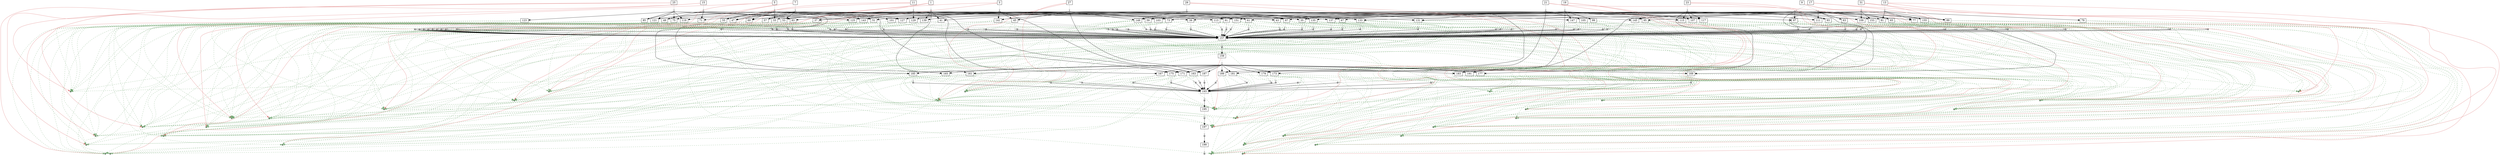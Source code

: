 strict digraph  {
	node [label="\N"];
	1	 [height=0,
		shape=rect,
		size=14.05,
		width=0];
	2	 [fillcolor=gray,
		height=0.1,
		label="",
		shape=rect,
		size=0,
		style=filled,
		width=0.1];
	1 -> 2	 [color=gray,
		size=12557892.0];
	201	 [fillcolor="#88bb88",
		height=0.1,
		label="",
		shape=rect,
		size=0,
		style=filled,
		width=0.1];
	1 -> 201	 [color="#dd7777",
		size=3250901.0,
		weight=0];
	202	 [fillcolor="#88bb88",
		height=0.1,
		label="",
		shape=rect,
		size=0,
		style=filled,
		width=0.1];
	1 -> 202	 [color="#dd7777",
		size=3250901.0,
		weight=0];
	33	 [height=0,
		shape=rect,
		size=10.66,
		width=0];
	2 -> 33	 [size=0];
	35	 [height=0,
		shape=rect,
		size=10.54,
		width=0];
	2 -> 35	 [size=0];
	37	 [height=0,
		shape=rect,
		size=10.62,
		width=0];
	2 -> 37	 [size=0];
	39	 [height=0,
		shape=rect,
		size=10.82,
		width=0];
	2 -> 39	 [size=0];
	41	 [height=0,
		shape=rect,
		size=10.55,
		width=0];
	2 -> 41	 [size=0];
	53	 [height=0,
		shape=rect,
		size=10.73,
		width=0];
	2 -> 53	 [size=0];
	139	 [height=0,
		shape=rect,
		size=10.7,
		width=0];
	2 -> 139	 [size=0];
	161	 [height=0,
		shape=rect,
		size=11.0,
		width=0];
	2 -> 161	 [size=0];
	3	 [height=0,
		shape=rect,
		size=13.33,
		width=0];
	4	 [fillcolor=gray,
		height=0.1,
		label="",
		shape=rect,
		size=0,
		style=filled,
		width=0.1];
	3 -> 4	 [color=gray,
		size=12542580.0];
	203	 [fillcolor="#88bb88",
		height=0.1,
		label="",
		shape=rect,
		size=0,
		style=filled,
		width=0.1];
	3 -> 203	 [color="#dd7777",
		size=3250901.0,
		weight=0];
	204	 [fillcolor="#88bb88",
		height=0.1,
		label="",
		shape=rect,
		size=0,
		style=filled,
		width=0.1];
	3 -> 204	 [color="#dd7777",
		size=3250901.0,
		weight=0];
	43	 [height=0,
		shape=rect,
		size=10.79,
		width=0];
	4 -> 43	 [size=0];
	45	 [height=0,
		shape=rect,
		size=10.55,
		width=0];
	4 -> 45	 [size=0];
	83	 [height=0,
		shape=rect,
		size=10.55,
		width=0];
	4 -> 83	 [size=0];
	119	 [height=0,
		shape=rect,
		size=10.52,
		width=0];
	4 -> 119	 [size=0];
	141	 [height=0,
		shape=rect,
		size=10.56,
		width=0];
	4 -> 141	 [size=0];
	163	 [height=0,
		shape=rect,
		size=10.51,
		width=0];
	4 -> 163	 [size=0];
	5	 [height=0,
		shape=rect,
		size=13.38,
		width=0];
	6	 [fillcolor=gray,
		height=0.1,
		label="",
		shape=rect,
		size=0,
		style=filled,
		width=0.1];
	5 -> 6	 [color=gray,
		size=12559582.0];
	205	 [fillcolor="#88bb88",
		height=0.1,
		label="",
		shape=rect,
		size=0,
		style=filled,
		width=0.1];
	5 -> 205	 [color="#dd7777",
		size=3250901.0,
		weight=0];
	206	 [fillcolor="#88bb88",
		height=0.1,
		label="",
		shape=rect,
		size=0,
		style=filled,
		width=0.1];
	5 -> 206	 [color="#dd7777",
		size=3250901.0,
		weight=0];
	6 -> 33	 [size=0];
	47	 [height=0,
		shape=rect,
		size=10.77,
		width=0];
	6 -> 47	 [size=0];
	49	 [height=0,
		shape=rect,
		size=10.35,
		width=0];
	6 -> 49	 [size=0];
	51	 [height=0,
		shape=rect,
		size=10.63,
		width=0];
	6 -> 51	 [size=0];
	55	 [height=0,
		shape=rect,
		size=10.8,
		width=0];
	6 -> 55	 [size=0];
	69	 [height=0,
		shape=rect,
		size=10.6,
		width=0];
	6 -> 69	 [size=0];
	101	 [height=0,
		shape=rect,
		size=10.47,
		width=0];
	6 -> 101	 [size=0];
	121	 [height=0,
		shape=rect,
		size=10.51,
		width=0];
	6 -> 121	 [size=0];
	143	 [height=0,
		shape=rect,
		size=10.46,
		width=0];
	6 -> 143	 [size=0];
	151	 [height=0,
		shape=rect,
		size=10.45,
		width=0];
	6 -> 151	 [size=0];
	165	 [height=0,
		shape=rect,
		size=10.55,
		width=0];
	6 -> 165	 [size=0];
	7	 [height=0,
		shape=rect,
		size=13.52,
		width=0];
	8	 [fillcolor=gray,
		height=0.1,
		label="",
		shape=rect,
		size=0,
		style=filled,
		width=0.1];
	7 -> 8	 [color=gray,
		size=12507910.0];
	207	 [fillcolor="#88bb88",
		height=0.1,
		label="",
		shape=rect,
		size=0,
		style=filled,
		width=0.1];
	7 -> 207	 [color="#dd7777",
		size=3250901.0,
		weight=0];
	208	 [fillcolor="#88bb88",
		height=0.1,
		label="",
		shape=rect,
		size=0,
		style=filled,
		width=0.1];
	7 -> 208	 [color="#dd7777",
		size=3250901.0,
		weight=0];
	8 -> 47	 [size=0];
	8 -> 53	 [size=0];
	8 -> 55	 [size=0];
	57	 [height=0,
		shape=rect,
		size=10.67,
		width=0];
	8 -> 57	 [size=0];
	59	 [height=0,
		shape=rect,
		size=10.71,
		width=0];
	8 -> 59	 [size=0];
	61	 [height=0,
		shape=rect,
		size=10.68,
		width=0];
	8 -> 61	 [size=0];
	127	 [height=0,
		shape=rect,
		size=10.63,
		width=0];
	8 -> 127	 [size=0];
	167	 [height=0,
		shape=rect,
		size=10.69,
		width=0];
	8 -> 167	 [size=0];
	9	 [height=0,
		shape=rect,
		size=13.0,
		width=0];
	10	 [fillcolor=gray,
		height=0.1,
		label="",
		shape=rect,
		size=0,
		style=filled,
		width=0.1];
	9 -> 10	 [color=gray,
		size=12544774.0];
	209	 [fillcolor="#88bb88",
		height=0.1,
		label="",
		shape=rect,
		size=0,
		style=filled,
		width=0.1];
	9 -> 209	 [color="#dd7777",
		size=3250901.0,
		weight=0];
	210	 [fillcolor="#88bb88",
		height=0.1,
		label="",
		shape=rect,
		size=0,
		style=filled,
		width=0.1];
	9 -> 210	 [color="#dd7777",
		size=3250901.0,
		weight=0];
	10 -> 35	 [size=0];
	10 -> 61	 [size=0];
	63	 [height=0,
		shape=rect,
		size=10.54,
		width=0];
	10 -> 63	 [size=0];
	65	 [height=0,
		shape=rect,
		size=10.67,
		width=0];
	10 -> 65	 [size=0];
	67	 [height=0,
		shape=rect,
		size=10.54,
		width=0];
	10 -> 67	 [size=0];
	77	 [height=0,
		shape=rect,
		size=10.54,
		width=0];
	10 -> 77	 [size=0];
	111	 [height=0,
		shape=rect,
		size=10.51,
		width=0];
	10 -> 111	 [size=0];
	145	 [height=0,
		shape=rect,
		size=10.64,
		width=0];
	10 -> 145	 [size=0];
	153	 [height=0,
		shape=rect,
		size=10.62,
		width=0];
	10 -> 153	 [size=0];
	169	 [height=0,
		shape=rect,
		size=10.71,
		width=0];
	10 -> 169	 [size=0];
	11	 [height=0,
		shape=rect,
		size=13.86,
		width=0];
	12	 [fillcolor=gray,
		height=0.1,
		label="",
		shape=rect,
		size=0,
		style=filled,
		width=0.1];
	11 -> 12	 [color=gray,
		size=12547390.0];
	211	 [fillcolor="#88bb88",
		height=0.1,
		label="",
		shape=rect,
		size=0,
		style=filled,
		width=0.1];
	11 -> 211	 [color="#dd7777",
		size=3250901.0,
		weight=0];
	212	 [fillcolor="#88bb88",
		height=0.1,
		label="",
		shape=rect,
		size=0,
		style=filled,
		width=0.1];
	11 -> 212	 [color="#dd7777",
		size=3250901.0,
		weight=0];
	12 -> 37	 [size=0];
	12 -> 57	 [size=0];
	12 -> 69	 [size=0];
	71	 [height=0,
		shape=rect,
		size=10.57,
		width=0];
	12 -> 71	 [size=0];
	73	 [height=0,
		shape=rect,
		size=10.68,
		width=0];
	12 -> 73	 [size=0];
	75	 [height=0,
		shape=rect,
		size=10.68,
		width=0];
	12 -> 75	 [size=0];
	87	 [height=0,
		shape=rect,
		size=10.6,
		width=0];
	12 -> 87	 [size=0];
	103	 [height=0,
		shape=rect,
		size=10.61,
		width=0];
	12 -> 103	 [size=0];
	113	 [height=0,
		shape=rect,
		size=10.46,
		width=0];
	12 -> 113	 [size=0];
	129	 [height=0,
		shape=rect,
		size=10.64,
		width=0];
	12 -> 129	 [size=0];
	171	 [height=0,
		shape=rect,
		size=10.32,
		width=0];
	12 -> 171	 [size=0];
	13	 [height=0,
		shape=rect,
		size=13.59,
		width=0];
	14	 [fillcolor=gray,
		height=0.1,
		label="",
		shape=rect,
		size=0,
		style=filled,
		width=0.1];
	13 -> 14	 [color=gray,
		size=12599450.0];
	213	 [fillcolor="#88bb88",
		height=0.1,
		label="",
		shape=rect,
		size=0,
		style=filled,
		width=0.1];
	13 -> 213	 [color="#dd7777",
		size=3250901.0,
		weight=0];
	214	 [fillcolor="#88bb88",
		height=0.1,
		label="",
		shape=rect,
		size=0,
		style=filled,
		width=0.1];
	13 -> 214	 [color="#dd7777",
		size=3250901.0,
		weight=0];
	14 -> 77	 [size=0];
	79	 [height=0,
		shape=rect,
		size=10.57,
		width=0];
	14 -> 79	 [size=0];
	81	 [height=0,
		shape=rect,
		size=10.58,
		width=0];
	14 -> 81	 [size=0];
	89	 [height=0,
		shape=rect,
		size=10.59,
		width=0];
	14 -> 89	 [size=0];
	131	 [height=0,
		shape=rect,
		size=10.75,
		width=0];
	14 -> 131	 [size=0];
	173	 [height=0,
		shape=rect,
		size=10.63,
		width=0];
	14 -> 173	 [size=0];
	15	 [height=0,
		shape=rect,
		size=13.47,
		width=0];
	16	 [fillcolor=gray,
		height=0.1,
		label="",
		shape=rect,
		size=0,
		style=filled,
		width=0.1];
	15 -> 16	 [color=gray,
		size=12521186.0];
	215	 [fillcolor="#88bb88",
		height=0.1,
		label="",
		shape=rect,
		size=0,
		style=filled,
		width=0.1];
	15 -> 215	 [color="#dd7777",
		size=3250901.0,
		weight=0];
	216	 [fillcolor="#88bb88",
		height=0.1,
		label="",
		shape=rect,
		size=0,
		style=filled,
		width=0.1];
	15 -> 216	 [color="#dd7777",
		size=3250901.0,
		weight=0];
	16 -> 49	 [size=0];
	16 -> 71	 [size=0];
	16 -> 83	 [size=0];
	85	 [height=0,
		shape=rect,
		size=10.43,
		width=0];
	16 -> 85	 [size=0];
	91	 [height=0,
		shape=rect,
		size=10.55,
		width=0];
	16 -> 91	 [size=0];
	175	 [height=0,
		shape=rect,
		size=10.97,
		width=0];
	16 -> 175	 [size=0];
	17	 [height=0,
		shape=rect,
		size=13.63,
		width=0];
	18	 [fillcolor=gray,
		height=0.1,
		label="",
		shape=rect,
		size=0,
		style=filled,
		width=0.1];
	17 -> 18	 [color=gray,
		size=12535748.0];
	217	 [fillcolor="#88bb88",
		height=0.1,
		label="",
		shape=rect,
		size=0,
		style=filled,
		width=0.1];
	17 -> 217	 [color="#dd7777",
		size=3250901.0,
		weight=0];
	218	 [fillcolor="#88bb88",
		height=0.1,
		label="",
		shape=rect,
		size=0,
		style=filled,
		width=0.1];
	17 -> 218	 [color="#dd7777",
		size=3250901.0,
		weight=0];
	18 -> 65	 [size=0];
	18 -> 87	 [size=0];
	18 -> 89	 [size=0];
	18 -> 91	 [size=0];
	93	 [height=0,
		shape=rect,
		size=10.67,
		width=0];
	18 -> 93	 [size=0];
	95	 [height=0,
		shape=rect,
		size=10.82,
		width=0];
	18 -> 95	 [size=0];
	97	 [height=0,
		shape=rect,
		size=10.85,
		width=0];
	18 -> 97	 [size=0];
	133	 [height=0,
		shape=rect,
		size=10.42,
		width=0];
	18 -> 133	 [size=0];
	155	 [height=0,
		shape=rect,
		size=10.77,
		width=0];
	18 -> 155	 [size=0];
	177	 [height=0,
		shape=rect,
		size=10.7,
		width=0];
	18 -> 177	 [size=0];
	19	 [height=0,
		shape=rect,
		size=13.36,
		width=0];
	20	 [fillcolor=gray,
		height=0.1,
		label="",
		shape=rect,
		size=0,
		style=filled,
		width=0.1];
	19 -> 20	 [color=gray,
		size=12510384.0];
	219	 [fillcolor="#88bb88",
		height=0.1,
		label="",
		shape=rect,
		size=0,
		style=filled,
		width=0.1];
	19 -> 219	 [color="#dd7777",
		size=3250901.0,
		weight=0];
	220	 [fillcolor="#88bb88",
		height=0.1,
		label="",
		shape=rect,
		size=0,
		style=filled,
		width=0.1];
	19 -> 220	 [color="#dd7777",
		size=3250901.0,
		weight=0];
	20 -> 39	 [size=0];
	20 -> 43	 [size=0];
	20 -> 97	 [size=0];
	99	 [height=0,
		shape=rect,
		size=10.69,
		width=0];
	20 -> 99	 [size=0];
	115	 [height=0,
		shape=rect,
		size=10.75,
		width=0];
	20 -> 115	 [size=0];
	135	 [height=0,
		shape=rect,
		size=10.65,
		width=0];
	20 -> 135	 [size=0];
	147	 [height=0,
		shape=rect,
		size=10.52,
		width=0];
	20 -> 147	 [size=0];
	179	 [height=0,
		shape=rect,
		size=10.66,
		width=0];
	20 -> 179	 [size=0];
	21	 [height=0,
		shape=rect,
		size=13.63,
		width=0];
	22	 [fillcolor=gray,
		height=0.1,
		label="",
		shape=rect,
		size=0,
		style=filled,
		width=0.1];
	21 -> 22	 [color=gray,
		size=12526440.0];
	221	 [fillcolor="#88bb88",
		height=0.1,
		label="",
		shape=rect,
		size=0,
		style=filled,
		width=0.1];
	21 -> 221	 [color="#dd7777",
		size=3250901.0,
		weight=0];
	222	 [fillcolor="#88bb88",
		height=0.1,
		label="",
		shape=rect,
		size=0,
		style=filled,
		width=0.1];
	21 -> 222	 [color="#dd7777",
		size=3250901.0,
		weight=0];
	22 -> 59	 [size=0];
	22 -> 73	 [size=0];
	22 -> 81	 [size=0];
	22 -> 101	 [size=0];
	22 -> 103	 [size=0];
	105	 [height=0,
		shape=rect,
		size=10.63,
		width=0];
	22 -> 105	 [size=0];
	107	 [height=0,
		shape=rect,
		size=10.8,
		width=0];
	22 -> 107	 [size=0];
	109	 [height=0,
		shape=rect,
		size=10.48,
		width=0];
	22 -> 109	 [size=0];
	117	 [height=0,
		shape=rect,
		size=10.54,
		width=0];
	22 -> 117	 [size=0];
	181	 [height=0,
		shape=rect,
		size=10.77,
		width=0];
	22 -> 181	 [size=0];
	23	 [height=0,
		shape=rect,
		size=12.97,
		width=0];
	24	 [fillcolor=gray,
		height=0.1,
		label="",
		shape=rect,
		size=0,
		style=filled,
		width=0.1];
	23 -> 24	 [color=gray,
		size=12543126.0];
	223	 [fillcolor="#88bb88",
		height=0.1,
		label="",
		shape=rect,
		size=0,
		style=filled,
		width=0.1];
	23 -> 223	 [color="#dd7777",
		size=3250901.0,
		weight=0];
	224	 [fillcolor="#88bb88",
		height=0.1,
		label="",
		shape=rect,
		size=0,
		style=filled,
		width=0.1];
	23 -> 224	 [color="#dd7777",
		size=3250901.0,
		weight=0];
	24 -> 93	 [size=0];
	24 -> 107	 [size=0];
	24 -> 111	 [size=0];
	24 -> 113	 [size=0];
	24 -> 115	 [size=0];
	24 -> 117	 [size=0];
	137	 [height=0,
		shape=rect,
		size=10.45,
		width=0];
	24 -> 137	 [size=0];
	183	 [height=0,
		shape=rect,
		size=10.73,
		width=0];
	24 -> 183	 [size=0];
	25	 [height=0,
		shape=rect,
		size=13.67,
		width=0];
	26	 [fillcolor=gray,
		height=0.1,
		label="",
		shape=rect,
		size=0,
		style=filled,
		width=0.1];
	25 -> 26	 [color=gray,
		size=12588096.0];
	225	 [fillcolor="#88bb88",
		height=0.1,
		label="",
		shape=rect,
		size=0,
		style=filled,
		width=0.1];
	25 -> 225	 [color="#dd7777",
		size=3250901.0,
		weight=0];
	226	 [fillcolor="#88bb88",
		height=0.1,
		label="",
		shape=rect,
		size=0,
		style=filled,
		width=0.1];
	25 -> 226	 [color="#dd7777",
		size=3250901.0,
		weight=0];
	26 -> 75	 [size=0];
	26 -> 85	 [size=0];
	26 -> 119	 [size=0];
	26 -> 121	 [size=0];
	123	 [height=0,
		shape=rect,
		size=10.67,
		width=0];
	26 -> 123	 [size=0];
	125	 [height=0,
		shape=rect,
		size=10.59,
		width=0];
	26 -> 125	 [size=0];
	185	 [height=0,
		shape=rect,
		size=10.61,
		width=0];
	26 -> 185	 [size=0];
	27	 [height=0,
		shape=rect,
		size=13.64,
		width=0];
	28	 [fillcolor=gray,
		height=0.1,
		label="",
		shape=rect,
		size=0,
		style=filled,
		width=0.1];
	27 -> 28	 [color=gray,
		size=12552646.0];
	227	 [fillcolor="#88bb88",
		height=0.1,
		label="",
		shape=rect,
		size=0,
		style=filled,
		width=0.1];
	27 -> 227	 [color="#dd7777",
		size=3250901.0,
		weight=0];
	228	 [fillcolor="#88bb88",
		height=0.1,
		label="",
		shape=rect,
		size=0,
		style=filled,
		width=0.1];
	27 -> 228	 [color="#dd7777",
		size=3250901.0,
		weight=0];
	28 -> 41	 [size=0];
	28 -> 45	 [size=0];
	28 -> 51	 [size=0];
	28 -> 67	 [size=0];
	28 -> 125	 [size=0];
	28 -> 127	 [size=0];
	28 -> 129	 [size=0];
	28 -> 131	 [size=0];
	28 -> 133	 [size=0];
	28 -> 135	 [size=0];
	28 -> 137	 [size=0];
	149	 [height=0,
		shape=rect,
		size=10.48,
		width=0];
	28 -> 149	 [size=0];
	187	 [height=0,
		shape=rect,
		size=10.69,
		width=0];
	28 -> 187	 [size=0];
	29	 [height=0,
		shape=rect,
		size=13.7,
		width=0];
	30	 [fillcolor=gray,
		height=0.1,
		label="",
		shape=rect,
		size=0,
		style=filled,
		width=0.1];
	29 -> 30	 [color=gray,
		size=12518642.0];
	229	 [fillcolor="#88bb88",
		height=0.1,
		label="",
		shape=rect,
		size=0,
		style=filled,
		width=0.1];
	29 -> 229	 [color="#dd7777",
		size=3250901.0,
		weight=0];
	230	 [fillcolor="#88bb88",
		height=0.1,
		label="",
		shape=rect,
		size=0,
		style=filled,
		width=0.1];
	29 -> 230	 [color="#dd7777",
		size=3250901.0,
		weight=0];
	30 -> 95	 [size=0];
	30 -> 139	 [size=0];
	30 -> 141	 [size=0];
	30 -> 143	 [size=0];
	30 -> 145	 [size=0];
	30 -> 147	 [size=0];
	30 -> 149	 [size=0];
	189	 [height=0,
		shape=rect,
		size=11.02,
		width=0];
	30 -> 189	 [size=0];
	31	 [height=0,
		shape=rect,
		size=13.72,
		width=0];
	32	 [fillcolor=gray,
		height=0.1,
		label="",
		shape=rect,
		size=0,
		style=filled,
		width=0.1];
	31 -> 32	 [color=gray,
		size=12538112.0];
	231	 [fillcolor="#88bb88",
		height=0.1,
		label="",
		shape=rect,
		size=0,
		style=filled,
		width=0.1];
	31 -> 231	 [color="#dd7777",
		size=3250901.0,
		weight=0];
	232	 [fillcolor="#88bb88",
		height=0.1,
		label="",
		shape=rect,
		size=0,
		style=filled,
		width=0.1];
	31 -> 232	 [color="#dd7777",
		size=3250901.0,
		weight=0];
	32 -> 109	 [size=0];
	32 -> 151	 [size=0];
	32 -> 153	 [size=0];
	32 -> 155	 [size=0];
	191	 [height=0,
		shape=rect,
		size=10.64,
		width=0];
	32 -> 191	 [size=0];
	34	 [fillcolor=gray,
		height=0.1,
		label="",
		shape=rect,
		size=0,
		style=filled,
		width=0.1];
	33 -> 34	 [color=gray,
		size=17048705.0];
	33 -> 201	 [color="#77aa77",
		size=0,
		style=dashed,
		weight=0];
	33 -> 202	 [color="#77aa77",
		size=0,
		style=dashed,
		weight=0];
	33 -> 205	 [color="#77aa77",
		size=0,
		style=dashed,
		weight=0];
	33 -> 206	 [color="#77aa77",
		size=0,
		style=dashed,
		weight=0];
	157	 [height=0,
		shape=rect,
		size=4.96,
		width=0];
	34 -> 157	 [size=375695.0];
	36	 [fillcolor=gray,
		height=0.1,
		label="",
		shape=rect,
		size=0,
		style=filled,
		width=0.1];
	35 -> 36	 [color=gray,
		size=17033897.0];
	35 -> 201	 [color="#77aa77",
		size=0,
		style=dashed,
		weight=0];
	35 -> 202	 [color="#77aa77",
		size=0,
		style=dashed,
		weight=0];
	35 -> 209	 [color="#77aa77",
		size=0,
		style=dashed,
		weight=0];
	35 -> 210	 [color="#77aa77",
		size=0,
		style=dashed,
		weight=0];
	36 -> 157	 [size=375695.0];
	38	 [fillcolor=gray,
		height=0.1,
		label="",
		shape=rect,
		size=0,
		style=filled,
		width=0.1];
	37 -> 38	 [color=gray,
		size=17036513.0];
	37 -> 201	 [color="#77aa77",
		size=0,
		style=dashed,
		weight=0];
	37 -> 202	 [color="#77aa77",
		size=0,
		style=dashed,
		weight=0];
	37 -> 211	 [color="#77aa77",
		size=0,
		style=dashed,
		weight=0];
	37 -> 212	 [color="#77aa77",
		size=0,
		style=dashed,
		weight=0];
	38 -> 157	 [size=375695.0];
	40	 [fillcolor=gray,
		height=0.1,
		label="",
		shape=rect,
		size=0,
		style=filled,
		width=0.1];
	39 -> 40	 [color=gray,
		size=16999507.0];
	39 -> 201	 [color="#77aa77",
		size=0,
		style=dashed,
		weight=0];
	39 -> 202	 [color="#77aa77",
		size=0,
		style=dashed,
		weight=0];
	39 -> 219	 [color="#77aa77",
		size=0,
		style=dashed,
		weight=0];
	39 -> 220	 [color="#77aa77",
		size=0,
		style=dashed,
		weight=0];
	40 -> 157	 [size=375695.0];
	42	 [fillcolor=gray,
		height=0.1,
		label="",
		shape=rect,
		size=0,
		style=filled,
		width=0.1];
	41 -> 42	 [color=gray,
		size=17041769.0];
	41 -> 201	 [color="#77aa77",
		size=0,
		style=dashed,
		weight=0];
	41 -> 202	 [color="#77aa77",
		size=0,
		style=dashed,
		weight=0];
	41 -> 227	 [color="#77aa77",
		size=0,
		style=dashed,
		weight=0];
	41 -> 228	 [color="#77aa77",
		size=0,
		style=dashed,
		weight=0];
	42 -> 157	 [size=375695.0];
	44	 [fillcolor=gray,
		height=0.1,
		label="",
		shape=rect,
		size=0,
		style=filled,
		width=0.1];
	43 -> 44	 [color=gray,
		size=16984195.0];
	43 -> 203	 [color="#77aa77",
		size=0,
		style=dashed,
		weight=0];
	43 -> 204	 [color="#77aa77",
		size=0,
		style=dashed,
		weight=0];
	43 -> 219	 [color="#77aa77",
		size=0,
		style=dashed,
		weight=0];
	43 -> 220	 [color="#77aa77",
		size=0,
		style=dashed,
		weight=0];
	44 -> 157	 [size=375695.0];
	46	 [fillcolor=gray,
		height=0.1,
		label="",
		shape=rect,
		size=0,
		style=filled,
		width=0.1];
	45 -> 46	 [color=gray,
		size=17026457.0];
	45 -> 203	 [color="#77aa77",
		size=0,
		style=dashed,
		weight=0];
	45 -> 204	 [color="#77aa77",
		size=0,
		style=dashed,
		weight=0];
	45 -> 227	 [color="#77aa77",
		size=0,
		style=dashed,
		weight=0];
	45 -> 228	 [color="#77aa77",
		size=0,
		style=dashed,
		weight=0];
	46 -> 157	 [size=375695.0];
	48	 [fillcolor=gray,
		height=0.1,
		label="",
		shape=rect,
		size=0,
		style=filled,
		width=0.1];
	47 -> 48	 [color=gray,
		size=16998723.0];
	47 -> 205	 [color="#77aa77",
		size=0,
		style=dashed,
		weight=0];
	47 -> 206	 [color="#77aa77",
		size=0,
		style=dashed,
		weight=0];
	47 -> 207	 [color="#77aa77",
		size=0,
		style=dashed,
		weight=0];
	47 -> 208	 [color="#77aa77",
		size=0,
		style=dashed,
		weight=0];
	48 -> 157	 [size=375695.0];
	50	 [fillcolor=gray,
		height=0.1,
		label="",
		shape=rect,
		size=0,
		style=filled,
		width=0.1];
	49 -> 50	 [color=gray,
		size=17011999.0];
	49 -> 205	 [color="#77aa77",
		size=0,
		style=dashed,
		weight=0];
	49 -> 206	 [color="#77aa77",
		size=0,
		style=dashed,
		weight=0];
	49 -> 215	 [color="#77aa77",
		size=0,
		style=dashed,
		weight=0];
	49 -> 216	 [color="#77aa77",
		size=0,
		style=dashed,
		weight=0];
	50 -> 157	 [size=375695.0];
	52	 [fillcolor=gray,
		height=0.1,
		label="",
		shape=rect,
		size=0,
		style=filled,
		width=0.1];
	51 -> 52	 [color=gray,
		size=17043459.0];
	51 -> 205	 [color="#77aa77",
		size=0,
		style=dashed,
		weight=0];
	51 -> 206	 [color="#77aa77",
		size=0,
		style=dashed,
		weight=0];
	51 -> 227	 [color="#77aa77",
		size=0,
		style=dashed,
		weight=0];
	51 -> 228	 [color="#77aa77",
		size=0,
		style=dashed,
		weight=0];
	52 -> 157	 [size=375695.0];
	54	 [fillcolor=gray,
		height=0.1,
		label="",
		shape=rect,
		size=0,
		style=filled,
		width=0.1];
	53 -> 54	 [color=gray,
		size=16997033.0];
	53 -> 201	 [color="#77aa77",
		size=0,
		style=dashed,
		weight=0];
	53 -> 202	 [color="#77aa77",
		size=0,
		style=dashed,
		weight=0];
	53 -> 207	 [color="#77aa77",
		size=0,
		style=dashed,
		weight=0];
	53 -> 208	 [color="#77aa77",
		size=0,
		style=dashed,
		weight=0];
	54 -> 157	 [size=375695.0];
	56	 [fillcolor=gray,
		height=0.1,
		label="",
		shape=rect,
		size=0,
		style=filled,
		width=0.1];
	55 -> 56	 [color=gray,
		size=16998723.0];
	55 -> 205	 [color="#77aa77",
		size=0,
		style=dashed,
		weight=0];
	55 -> 206	 [color="#77aa77",
		size=0,
		style=dashed,
		weight=0];
	55 -> 207	 [color="#77aa77",
		size=0,
		style=dashed,
		weight=0];
	55 -> 208	 [color="#77aa77",
		size=0,
		style=dashed,
		weight=0];
	56 -> 157	 [size=375695.0];
	58	 [fillcolor=gray,
		height=0.1,
		label="",
		shape=rect,
		size=0,
		style=filled,
		width=0.1];
	57 -> 58	 [color=gray,
		size=16986531.0];
	57 -> 207	 [color="#77aa77",
		size=0,
		style=dashed,
		weight=0];
	57 -> 208	 [color="#77aa77",
		size=0,
		style=dashed,
		weight=0];
	57 -> 211	 [color="#77aa77",
		size=0,
		style=dashed,
		weight=0];
	57 -> 212	 [color="#77aa77",
		size=0,
		style=dashed,
		weight=0];
	58 -> 157	 [size=375695.0];
	60	 [fillcolor=gray,
		height=0.1,
		label="",
		shape=rect,
		size=0,
		style=filled,
		width=0.1];
	59 -> 60	 [color=gray,
		size=16965581.0];
	59 -> 207	 [color="#77aa77",
		size=0,
		style=dashed,
		weight=0];
	59 -> 208	 [color="#77aa77",
		size=0,
		style=dashed,
		weight=0];
	59 -> 221	 [color="#77aa77",
		size=0,
		style=dashed,
		weight=0];
	59 -> 222	 [color="#77aa77",
		size=0,
		style=dashed,
		weight=0];
	60 -> 157	 [size=375695.0];
	62	 [fillcolor=gray,
		height=0.1,
		label="",
		shape=rect,
		size=0,
		style=filled,
		width=0.1];
	61 -> 62	 [color=gray,
		size=16983915.0];
	61 -> 207	 [color="#77aa77",
		size=0,
		style=dashed,
		weight=0];
	61 -> 208	 [color="#77aa77",
		size=0,
		style=dashed,
		weight=0];
	61 -> 209	 [color="#77aa77",
		size=0,
		style=dashed,
		weight=0];
	61 -> 210	 [color="#77aa77",
		size=0,
		style=dashed,
		weight=0];
	62 -> 157	 [size=375695.0];
	64	 [fillcolor=gray,
		height=0.1,
		label="",
		shape=rect,
		size=0,
		style=filled,
		width=0.1];
	63 -> 64	 [color=gray,
		size=8698389.0];
	63 -> 209	 [color="#77aa77",
		size=0,
		style=dashed,
		weight=0];
	63 -> 210	 [color="#77aa77",
		size=0,
		style=dashed,
		weight=0];
	64 -> 157	 [size=375695.0];
	66	 [fillcolor=gray,
		height=0.1,
		label="",
		shape=rect,
		size=0,
		style=filled,
		width=0.1];
	65 -> 66	 [color=gray,
		size=17011753.0];
	65 -> 209	 [color="#77aa77",
		size=0,
		style=dashed,
		weight=0];
	65 -> 210	 [color="#77aa77",
		size=0,
		style=dashed,
		weight=0];
	65 -> 217	 [color="#77aa77",
		size=0,
		style=dashed,
		weight=0];
	65 -> 218	 [color="#77aa77",
		size=0,
		style=dashed,
		weight=0];
	66 -> 157	 [size=375695.0];
	68	 [fillcolor=gray,
		height=0.1,
		label="",
		shape=rect,
		size=0,
		style=filled,
		width=0.1];
	67 -> 68	 [color=gray,
		size=17028651.0];
	67 -> 209	 [color="#77aa77",
		size=0,
		style=dashed,
		weight=0];
	67 -> 210	 [color="#77aa77",
		size=0,
		style=dashed,
		weight=0];
	67 -> 227	 [color="#77aa77",
		size=0,
		style=dashed,
		weight=0];
	67 -> 228	 [color="#77aa77",
		size=0,
		style=dashed,
		weight=0];
	68 -> 157	 [size=375695.0];
	70	 [fillcolor=gray,
		height=0.1,
		label="",
		shape=rect,
		size=0,
		style=filled,
		width=0.1];
	69 -> 70	 [color=gray,
		size=17038203.0];
	69 -> 205	 [color="#77aa77",
		size=0,
		style=dashed,
		weight=0];
	69 -> 206	 [color="#77aa77",
		size=0,
		style=dashed,
		weight=0];
	69 -> 211	 [color="#77aa77",
		size=0,
		style=dashed,
		weight=0];
	69 -> 212	 [color="#77aa77",
		size=0,
		style=dashed,
		weight=0];
	70 -> 157	 [size=375695.0];
	72	 [fillcolor=gray,
		height=0.1,
		label="",
		shape=rect,
		size=0,
		style=filled,
		width=0.1];
	71 -> 72	 [color=gray,
		size=16999807.0];
	71 -> 211	 [color="#77aa77",
		size=0,
		style=dashed,
		weight=0];
	71 -> 212	 [color="#77aa77",
		size=0,
		style=dashed,
		weight=0];
	71 -> 215	 [color="#77aa77",
		size=0,
		style=dashed,
		weight=0];
	71 -> 216	 [color="#77aa77",
		size=0,
		style=dashed,
		weight=0];
	72 -> 157	 [size=375695.0];
	74	 [fillcolor=gray,
		height=0.1,
		label="",
		shape=rect,
		size=0,
		style=filled,
		width=0.1];
	73 -> 74	 [color=gray,
		size=17005061.0];
	73 -> 211	 [color="#77aa77",
		size=0,
		style=dashed,
		weight=0];
	73 -> 212	 [color="#77aa77",
		size=0,
		style=dashed,
		weight=0];
	73 -> 221	 [color="#77aa77",
		size=0,
		style=dashed,
		weight=0];
	73 -> 222	 [color="#77aa77",
		size=0,
		style=dashed,
		weight=0];
	74 -> 157	 [size=375695.0];
	76	 [fillcolor=gray,
		height=0.1,
		label="",
		shape=rect,
		size=0,
		style=filled,
		width=0.1];
	75 -> 76	 [color=gray,
		size=17066717.0];
	75 -> 211	 [color="#77aa77",
		size=0,
		style=dashed,
		weight=0];
	75 -> 212	 [color="#77aa77",
		size=0,
		style=dashed,
		weight=0];
	75 -> 225	 [color="#77aa77",
		size=0,
		style=dashed,
		weight=0];
	75 -> 226	 [color="#77aa77",
		size=0,
		style=dashed,
		weight=0];
	76 -> 157	 [size=375695.0];
	78	 [fillcolor=gray,
		height=0.1,
		label="",
		shape=rect,
		size=0,
		style=filled,
		width=0.1];
	77 -> 78	 [color=gray,
		size=17075455.0];
	77 -> 209	 [color="#77aa77",
		size=0,
		style=dashed,
		weight=0];
	77 -> 210	 [color="#77aa77",
		size=0,
		style=dashed,
		weight=0];
	77 -> 213	 [color="#77aa77",
		size=0,
		style=dashed,
		weight=0];
	77 -> 214	 [color="#77aa77",
		size=0,
		style=dashed,
		weight=0];
	78 -> 157	 [size=375695.0];
	80	 [fillcolor=gray,
		height=0.1,
		label="",
		shape=rect,
		size=0,
		style=filled,
		width=0.1];
	79 -> 80	 [color=gray,
		size=8753065.0];
	79 -> 213	 [color="#77aa77",
		size=0,
		style=dashed,
		weight=0];
	79 -> 214	 [color="#77aa77",
		size=0,
		style=dashed,
		weight=0];
	80 -> 157	 [size=375695.0];
	82	 [fillcolor=gray,
		height=0.1,
		label="",
		shape=rect,
		size=0,
		style=filled,
		width=0.1];
	81 -> 82	 [color=gray,
		size=17057121.0];
	81 -> 213	 [color="#77aa77",
		size=0,
		style=dashed,
		weight=0];
	81 -> 214	 [color="#77aa77",
		size=0,
		style=dashed,
		weight=0];
	81 -> 221	 [color="#77aa77",
		size=0,
		style=dashed,
		weight=0];
	81 -> 222	 [color="#77aa77",
		size=0,
		style=dashed,
		weight=0];
	82 -> 157	 [size=375695.0];
	84	 [fillcolor=gray,
		height=0.1,
		label="",
		shape=rect,
		size=0,
		style=filled,
		width=0.1];
	83 -> 84	 [color=gray,
		size=16994997.0];
	83 -> 203	 [color="#77aa77",
		size=0,
		style=dashed,
		weight=0];
	83 -> 204	 [color="#77aa77",
		size=0,
		style=dashed,
		weight=0];
	83 -> 215	 [color="#77aa77",
		size=0,
		style=dashed,
		weight=0];
	83 -> 216	 [color="#77aa77",
		size=0,
		style=dashed,
		weight=0];
	84 -> 157	 [size=375695.0];
	86	 [fillcolor=gray,
		height=0.1,
		label="",
		shape=rect,
		size=0,
		style=filled,
		width=0.1];
	85 -> 86	 [color=gray,
		size=17040513.0];
	85 -> 215	 [color="#77aa77",
		size=0,
		style=dashed,
		weight=0];
	85 -> 216	 [color="#77aa77",
		size=0,
		style=dashed,
		weight=0];
	85 -> 225	 [color="#77aa77",
		size=0,
		style=dashed,
		weight=0];
	85 -> 226	 [color="#77aa77",
		size=0,
		style=dashed,
		weight=0];
	86 -> 157	 [size=375695.0];
	88	 [fillcolor=gray,
		height=0.1,
		label="",
		shape=rect,
		size=0,
		style=filled,
		width=0.1];
	87 -> 88	 [color=gray,
		size=17014369.0];
	87 -> 211	 [color="#77aa77",
		size=0,
		style=dashed,
		weight=0];
	87 -> 212	 [color="#77aa77",
		size=0,
		style=dashed,
		weight=0];
	87 -> 217	 [color="#77aa77",
		size=0,
		style=dashed,
		weight=0];
	87 -> 218	 [color="#77aa77",
		size=0,
		style=dashed,
		weight=0];
	88 -> 157	 [size=375695.0];
	90	 [fillcolor=gray,
		height=0.1,
		label="",
		shape=rect,
		size=0,
		style=filled,
		width=0.1];
	89 -> 90	 [color=gray,
		size=17066429.0];
	89 -> 213	 [color="#77aa77",
		size=0,
		style=dashed,
		weight=0];
	89 -> 214	 [color="#77aa77",
		size=0,
		style=dashed,
		weight=0];
	89 -> 217	 [color="#77aa77",
		size=0,
		style=dashed,
		weight=0];
	89 -> 218	 [color="#77aa77",
		size=0,
		style=dashed,
		weight=0];
	90 -> 157	 [size=375695.0];
	92	 [fillcolor=gray,
		height=0.1,
		label="",
		shape=rect,
		size=0,
		style=filled,
		width=0.1];
	91 -> 92	 [color=gray,
		size=16988165.0];
	91 -> 215	 [color="#77aa77",
		size=0,
		style=dashed,
		weight=0];
	91 -> 216	 [color="#77aa77",
		size=0,
		style=dashed,
		weight=0];
	91 -> 217	 [color="#77aa77",
		size=0,
		style=dashed,
		weight=0];
	91 -> 218	 [color="#77aa77",
		size=0,
		style=dashed,
		weight=0];
	92 -> 157	 [size=375695.0];
	94	 [fillcolor=gray,
		height=0.1,
		label="",
		shape=rect,
		size=0,
		style=filled,
		width=0.1];
	93 -> 94	 [color=gray,
		size=17010105.0];
	93 -> 217	 [color="#77aa77",
		size=0,
		style=dashed,
		weight=0];
	93 -> 218	 [color="#77aa77",
		size=0,
		style=dashed,
		weight=0];
	93 -> 223	 [color="#77aa77",
		size=0,
		style=dashed,
		weight=0];
	93 -> 224	 [color="#77aa77",
		size=0,
		style=dashed,
		weight=0];
	94 -> 157	 [size=375695.0];
	96	 [fillcolor=gray,
		height=0.1,
		label="",
		shape=rect,
		size=0,
		style=filled,
		width=0.1];
	95 -> 96	 [color=gray,
		size=16985621.0];
	95 -> 217	 [color="#77aa77",
		size=0,
		style=dashed,
		weight=0];
	95 -> 218	 [color="#77aa77",
		size=0,
		style=dashed,
		weight=0];
	95 -> 229	 [color="#77aa77",
		size=0,
		style=dashed,
		weight=0];
	95 -> 230	 [color="#77aa77",
		size=0,
		style=dashed,
		weight=0];
	96 -> 157	 [size=375695.0];
	98	 [fillcolor=gray,
		height=0.1,
		label="",
		shape=rect,
		size=0,
		style=filled,
		width=0.1];
	97 -> 98	 [color=gray,
		size=16977363.0];
	97 -> 217	 [color="#77aa77",
		size=0,
		style=dashed,
		weight=0];
	97 -> 218	 [color="#77aa77",
		size=0,
		style=dashed,
		weight=0];
	97 -> 219	 [color="#77aa77",
		size=0,
		style=dashed,
		weight=0];
	97 -> 220	 [color="#77aa77",
		size=0,
		style=dashed,
		weight=0];
	98 -> 157	 [size=375695.0];
	100	 [fillcolor=gray,
		height=0.1,
		label="",
		shape=rect,
		size=0,
		style=filled,
		width=0.1];
	99 -> 100	 [color=gray,
		size=8663999.0];
	99 -> 219	 [color="#77aa77",
		size=0,
		style=dashed,
		weight=0];
	99 -> 220	 [color="#77aa77",
		size=0,
		style=dashed,
		weight=0];
	100 -> 157	 [size=375695.0];
	102	 [fillcolor=gray,
		height=0.1,
		label="",
		shape=rect,
		size=0,
		style=filled,
		width=0.1];
	101 -> 102	 [color=gray,
		size=17017253.0];
	101 -> 205	 [color="#77aa77",
		size=0,
		style=dashed,
		weight=0];
	101 -> 206	 [color="#77aa77",
		size=0,
		style=dashed,
		weight=0];
	101 -> 221	 [color="#77aa77",
		size=0,
		style=dashed,
		weight=0];
	101 -> 222	 [color="#77aa77",
		size=0,
		style=dashed,
		weight=0];
	102 -> 157	 [size=375695.0];
	104	 [fillcolor=gray,
		height=0.1,
		label="",
		shape=rect,
		size=0,
		style=filled,
		width=0.1];
	103 -> 104	 [color=gray,
		size=17005061.0];
	103 -> 211	 [color="#77aa77",
		size=0,
		style=dashed,
		weight=0];
	103 -> 212	 [color="#77aa77",
		size=0,
		style=dashed,
		weight=0];
	103 -> 221	 [color="#77aa77",
		size=0,
		style=dashed,
		weight=0];
	103 -> 222	 [color="#77aa77",
		size=0,
		style=dashed,
		weight=0];
	104 -> 157	 [size=375695.0];
	106	 [fillcolor=gray,
		height=0.1,
		label="",
		shape=rect,
		size=0,
		style=filled,
		width=0.1];
	105 -> 106	 [color=gray,
		size=8680055.0];
	105 -> 221	 [color="#77aa77",
		size=0,
		style=dashed,
		weight=0];
	105 -> 222	 [color="#77aa77",
		size=0,
		style=dashed,
		weight=0];
	106 -> 157	 [size=375695.0];
	108	 [fillcolor=gray,
		height=0.1,
		label="",
		shape=rect,
		size=0,
		style=filled,
		width=0.1];
	107 -> 108	 [color=gray,
		size=17000797.0];
	107 -> 221	 [color="#77aa77",
		size=0,
		style=dashed,
		weight=0];
	107 -> 222	 [color="#77aa77",
		size=0,
		style=dashed,
		weight=0];
	107 -> 223	 [color="#77aa77",
		size=0,
		style=dashed,
		weight=0];
	107 -> 224	 [color="#77aa77",
		size=0,
		style=dashed,
		weight=0];
	108 -> 157	 [size=375695.0];
	110	 [fillcolor=gray,
		height=0.1,
		label="",
		shape=rect,
		size=0,
		style=filled,
		width=0.1];
	109 -> 110	 [color=gray,
		size=16995783.0];
	109 -> 221	 [color="#77aa77",
		size=0,
		style=dashed,
		weight=0];
	109 -> 222	 [color="#77aa77",
		size=0,
		style=dashed,
		weight=0];
	109 -> 231	 [color="#77aa77",
		size=0,
		style=dashed,
		weight=0];
	109 -> 232	 [color="#77aa77",
		size=0,
		style=dashed,
		weight=0];
	110 -> 157	 [size=375695.0];
	112	 [fillcolor=gray,
		height=0.1,
		label="",
		shape=rect,
		size=0,
		style=filled,
		width=0.1];
	111 -> 112	 [color=gray,
		size=17019131.0];
	111 -> 209	 [color="#77aa77",
		size=0,
		style=dashed,
		weight=0];
	111 -> 210	 [color="#77aa77",
		size=0,
		style=dashed,
		weight=0];
	111 -> 223	 [color="#77aa77",
		size=0,
		style=dashed,
		weight=0];
	111 -> 224	 [color="#77aa77",
		size=0,
		style=dashed,
		weight=0];
	112 -> 157	 [size=375695.0];
	114	 [fillcolor=gray,
		height=0.1,
		label="",
		shape=rect,
		size=0,
		style=filled,
		width=0.1];
	113 -> 114	 [color=gray,
		size=17021747.0];
	113 -> 211	 [color="#77aa77",
		size=0,
		style=dashed,
		weight=0];
	113 -> 212	 [color="#77aa77",
		size=0,
		style=dashed,
		weight=0];
	113 -> 223	 [color="#77aa77",
		size=0,
		style=dashed,
		weight=0];
	113 -> 224	 [color="#77aa77",
		size=0,
		style=dashed,
		weight=0];
	114 -> 157	 [size=375695.0];
	116	 [fillcolor=gray,
		height=0.1,
		label="",
		shape=rect,
		size=0,
		style=filled,
		width=0.1];
	115 -> 116	 [color=gray,
		size=16984741.0];
	115 -> 219	 [color="#77aa77",
		size=0,
		style=dashed,
		weight=0];
	115 -> 220	 [color="#77aa77",
		size=0,
		style=dashed,
		weight=0];
	115 -> 223	 [color="#77aa77",
		size=0,
		style=dashed,
		weight=0];
	115 -> 224	 [color="#77aa77",
		size=0,
		style=dashed,
		weight=0];
	116 -> 157	 [size=375695.0];
	118	 [fillcolor=gray,
		height=0.1,
		label="",
		shape=rect,
		size=0,
		style=filled,
		width=0.1];
	117 -> 118	 [color=gray,
		size=17000797.0];
	117 -> 221	 [color="#77aa77",
		size=0,
		style=dashed,
		weight=0];
	117 -> 222	 [color="#77aa77",
		size=0,
		style=dashed,
		weight=0];
	117 -> 223	 [color="#77aa77",
		size=0,
		style=dashed,
		weight=0];
	117 -> 224	 [color="#77aa77",
		size=0,
		style=dashed,
		weight=0];
	118 -> 157	 [size=375695.0];
	120	 [fillcolor=gray,
		height=0.1,
		label="",
		shape=rect,
		size=0,
		style=filled,
		width=0.1];
	119 -> 120	 [color=gray,
		size=17061907.0];
	119 -> 203	 [color="#77aa77",
		size=0,
		style=dashed,
		weight=0];
	119 -> 204	 [color="#77aa77",
		size=0,
		style=dashed,
		weight=0];
	119 -> 225	 [color="#77aa77",
		size=0,
		style=dashed,
		weight=0];
	119 -> 226	 [color="#77aa77",
		size=0,
		style=dashed,
		weight=0];
	120 -> 157	 [size=375695.0];
	122	 [fillcolor=gray,
		height=0.1,
		label="",
		shape=rect,
		size=0,
		style=filled,
		width=0.1];
	121 -> 122	 [color=gray,
		size=17078909.0];
	121 -> 205	 [color="#77aa77",
		size=0,
		style=dashed,
		weight=0];
	121 -> 206	 [color="#77aa77",
		size=0,
		style=dashed,
		weight=0];
	121 -> 225	 [color="#77aa77",
		size=0,
		style=dashed,
		weight=0];
	121 -> 226	 [color="#77aa77",
		size=0,
		style=dashed,
		weight=0];
	122 -> 157	 [size=375695.0];
	124	 [fillcolor=gray,
		height=0.1,
		label="",
		shape=rect,
		size=0,
		style=filled,
		width=0.1];
	123 -> 124	 [color=gray,
		size=8741711.0];
	123 -> 225	 [color="#77aa77",
		size=0,
		style=dashed,
		weight=0];
	123 -> 226	 [color="#77aa77",
		size=0,
		style=dashed,
		weight=0];
	124 -> 157	 [size=375695.0];
	126	 [fillcolor=gray,
		height=0.1,
		label="",
		shape=rect,
		size=0,
		style=filled,
		width=0.1];
	125 -> 126	 [color=gray,
		size=17071973.0];
	125 -> 225	 [color="#77aa77",
		size=0,
		style=dashed,
		weight=0];
	125 -> 226	 [color="#77aa77",
		size=0,
		style=dashed,
		weight=0];
	125 -> 227	 [color="#77aa77",
		size=0,
		style=dashed,
		weight=0];
	125 -> 228	 [color="#77aa77",
		size=0,
		style=dashed,
		weight=0];
	126 -> 157	 [size=375695.0];
	128	 [fillcolor=gray,
		height=0.1,
		label="",
		shape=rect,
		size=0,
		style=filled,
		width=0.1];
	127 -> 128	 [color=gray,
		size=16991787.0];
	127 -> 207	 [color="#77aa77",
		size=0,
		style=dashed,
		weight=0];
	127 -> 208	 [color="#77aa77",
		size=0,
		style=dashed,
		weight=0];
	127 -> 227	 [color="#77aa77",
		size=0,
		style=dashed,
		weight=0];
	127 -> 228	 [color="#77aa77",
		size=0,
		style=dashed,
		weight=0];
	128 -> 157	 [size=375695.0];
	130	 [fillcolor=gray,
		height=0.1,
		label="",
		shape=rect,
		size=0,
		style=filled,
		width=0.1];
	129 -> 130	 [color=gray,
		size=17031267.0];
	129 -> 211	 [color="#77aa77",
		size=0,
		style=dashed,
		weight=0];
	129 -> 212	 [color="#77aa77",
		size=0,
		style=dashed,
		weight=0];
	129 -> 227	 [color="#77aa77",
		size=0,
		style=dashed,
		weight=0];
	129 -> 228	 [color="#77aa77",
		size=0,
		style=dashed,
		weight=0];
	130 -> 157	 [size=375695.0];
	132	 [fillcolor=gray,
		height=0.1,
		label="",
		shape=rect,
		size=0,
		style=filled,
		width=0.1];
	131 -> 132	 [color=gray,
		size=17083327.0];
	131 -> 213	 [color="#77aa77",
		size=0,
		style=dashed,
		weight=0];
	131 -> 214	 [color="#77aa77",
		size=0,
		style=dashed,
		weight=0];
	131 -> 227	 [color="#77aa77",
		size=0,
		style=dashed,
		weight=0];
	131 -> 228	 [color="#77aa77",
		size=0,
		style=dashed,
		weight=0];
	132 -> 157	 [size=375695.0];
	134	 [fillcolor=gray,
		height=0.1,
		label="",
		shape=rect,
		size=0,
		style=filled,
		width=0.1];
	133 -> 134	 [color=gray,
		size=17019625.0];
	133 -> 217	 [color="#77aa77",
		size=0,
		style=dashed,
		weight=0];
	133 -> 218	 [color="#77aa77",
		size=0,
		style=dashed,
		weight=0];
	133 -> 227	 [color="#77aa77",
		size=0,
		style=dashed,
		weight=0];
	133 -> 228	 [color="#77aa77",
		size=0,
		style=dashed,
		weight=0];
	134 -> 157	 [size=375695.0];
	136	 [fillcolor=gray,
		height=0.1,
		label="",
		shape=rect,
		size=0,
		style=filled,
		width=0.1];
	135 -> 136	 [color=gray,
		size=16994261.0];
	135 -> 219	 [color="#77aa77",
		size=0,
		style=dashed,
		weight=0];
	135 -> 220	 [color="#77aa77",
		size=0,
		style=dashed,
		weight=0];
	135 -> 227	 [color="#77aa77",
		size=0,
		style=dashed,
		weight=0];
	135 -> 228	 [color="#77aa77",
		size=0,
		style=dashed,
		weight=0];
	136 -> 157	 [size=375695.0];
	138	 [fillcolor=gray,
		height=0.1,
		label="",
		shape=rect,
		size=0,
		style=filled,
		width=0.1];
	137 -> 138	 [color=gray,
		size=17027003.0];
	137 -> 223	 [color="#77aa77",
		size=0,
		style=dashed,
		weight=0];
	137 -> 224	 [color="#77aa77",
		size=0,
		style=dashed,
		weight=0];
	137 -> 227	 [color="#77aa77",
		size=0,
		style=dashed,
		weight=0];
	137 -> 228	 [color="#77aa77",
		size=0,
		style=dashed,
		weight=0];
	138 -> 157	 [size=375695.0];
	140	 [fillcolor=gray,
		height=0.1,
		label="",
		shape=rect,
		size=0,
		style=filled,
		width=0.1];
	139 -> 140	 [color=gray,
		size=17007765.0];
	139 -> 201	 [color="#77aa77",
		size=0,
		style=dashed,
		weight=0];
	139 -> 202	 [color="#77aa77",
		size=0,
		style=dashed,
		weight=0];
	139 -> 229	 [color="#77aa77",
		size=0,
		style=dashed,
		weight=0];
	139 -> 230	 [color="#77aa77",
		size=0,
		style=dashed,
		weight=0];
	140 -> 157	 [size=375695.0];
	142	 [fillcolor=gray,
		height=0.1,
		label="",
		shape=rect,
		size=0,
		style=filled,
		width=0.1];
	141 -> 142	 [color=gray,
		size=16992453.0];
	141 -> 203	 [color="#77aa77",
		size=0,
		style=dashed,
		weight=0];
	141 -> 204	 [color="#77aa77",
		size=0,
		style=dashed,
		weight=0];
	141 -> 229	 [color="#77aa77",
		size=0,
		style=dashed,
		weight=0];
	141 -> 230	 [color="#77aa77",
		size=0,
		style=dashed,
		weight=0];
	142 -> 157	 [size=375695.0];
	144	 [fillcolor=gray,
		height=0.1,
		label="",
		shape=rect,
		size=0,
		style=filled,
		width=0.1];
	143 -> 144	 [color=gray,
		size=17009455.0];
	143 -> 205	 [color="#77aa77",
		size=0,
		style=dashed,
		weight=0];
	143 -> 206	 [color="#77aa77",
		size=0,
		style=dashed,
		weight=0];
	143 -> 229	 [color="#77aa77",
		size=0,
		style=dashed,
		weight=0];
	143 -> 230	 [color="#77aa77",
		size=0,
		style=dashed,
		weight=0];
	144 -> 157	 [size=375695.0];
	146	 [fillcolor=gray,
		height=0.1,
		label="",
		shape=rect,
		size=0,
		style=filled,
		width=0.1];
	145 -> 146	 [color=gray,
		size=16994647.0];
	145 -> 209	 [color="#77aa77",
		size=0,
		style=dashed,
		weight=0];
	145 -> 210	 [color="#77aa77",
		size=0,
		style=dashed,
		weight=0];
	145 -> 229	 [color="#77aa77",
		size=0,
		style=dashed,
		weight=0];
	145 -> 230	 [color="#77aa77",
		size=0,
		style=dashed,
		weight=0];
	146 -> 157	 [size=375695.0];
	148	 [fillcolor=gray,
		height=0.1,
		label="",
		shape=rect,
		size=0,
		style=filled,
		width=0.1];
	147 -> 148	 [color=gray,
		size=16960257.0];
	147 -> 219	 [color="#77aa77",
		size=0,
		style=dashed,
		weight=0];
	147 -> 220	 [color="#77aa77",
		size=0,
		style=dashed,
		weight=0];
	147 -> 229	 [color="#77aa77",
		size=0,
		style=dashed,
		weight=0];
	147 -> 230	 [color="#77aa77",
		size=0,
		style=dashed,
		weight=0];
	148 -> 157	 [size=375695.0];
	150	 [fillcolor=gray,
		height=0.1,
		label="",
		shape=rect,
		size=0,
		style=filled,
		width=0.1];
	149 -> 150	 [color=gray,
		size=17002519.0];
	149 -> 227	 [color="#77aa77",
		size=0,
		style=dashed,
		weight=0];
	149 -> 228	 [color="#77aa77",
		size=0,
		style=dashed,
		weight=0];
	149 -> 229	 [color="#77aa77",
		size=0,
		style=dashed,
		weight=0];
	149 -> 230	 [color="#77aa77",
		size=0,
		style=dashed,
		weight=0];
	150 -> 157	 [size=375695.0];
	152	 [fillcolor=gray,
		height=0.1,
		label="",
		shape=rect,
		size=0,
		style=filled,
		width=0.1];
	151 -> 152	 [color=gray,
		size=17028925.0];
	151 -> 205	 [color="#77aa77",
		size=0,
		style=dashed,
		weight=0];
	151 -> 206	 [color="#77aa77",
		size=0,
		style=dashed,
		weight=0];
	151 -> 231	 [color="#77aa77",
		size=0,
		style=dashed,
		weight=0];
	151 -> 232	 [color="#77aa77",
		size=0,
		style=dashed,
		weight=0];
	152 -> 157	 [size=375695.0];
	154	 [fillcolor=gray,
		height=0.1,
		label="",
		shape=rect,
		size=0,
		style=filled,
		width=0.1];
	153 -> 154	 [color=gray,
		size=17014117.0];
	153 -> 209	 [color="#77aa77",
		size=0,
		style=dashed,
		weight=0];
	153 -> 210	 [color="#77aa77",
		size=0,
		style=dashed,
		weight=0];
	153 -> 231	 [color="#77aa77",
		size=0,
		style=dashed,
		weight=0];
	153 -> 232	 [color="#77aa77",
		size=0,
		style=dashed,
		weight=0];
	154 -> 157	 [size=375695.0];
	156	 [fillcolor=gray,
		height=0.1,
		label="",
		shape=rect,
		size=0,
		style=filled,
		width=0.1];
	155 -> 156	 [color=gray,
		size=17005091.0];
	155 -> 217	 [color="#77aa77",
		size=0,
		style=dashed,
		weight=0];
	155 -> 218	 [color="#77aa77",
		size=0,
		style=dashed,
		weight=0];
	155 -> 231	 [color="#77aa77",
		size=0,
		style=dashed,
		weight=0];
	155 -> 232	 [color="#77aa77",
		size=0,
		style=dashed,
		weight=0];
	156 -> 157	 [size=375695.0];
	158	 [fillcolor=gray,
		height=0.1,
		label="",
		shape=rect,
		size=0,
		style=filled,
		width=0.1];
	157 -> 158	 [color=gray,
		size=14707.0];
	159	 [height=0,
		shape=rect,
		size=11.43,
		width=0];
	158 -> 159	 [size=13017.0];
	160	 [fillcolor=gray,
		height=0.1,
		label="",
		shape=rect,
		size=0,
		style=filled,
		width=0.1];
	159 -> 160	 [color=gray,
		size=3530.0];
	233	 [fillcolor="#88bb88",
		height=0.1,
		label="",
		shape=rect,
		size=0,
		style=filled,
		width=0.1];
	159 -> 233	 [color="#dd7777",
		size=3250901.0,
		weight=0];
	160 -> 161	 [size=0];
	160 -> 163	 [size=0];
	160 -> 165	 [size=0];
	160 -> 167	 [size=0];
	160 -> 169	 [size=0];
	160 -> 171	 [size=0];
	160 -> 173	 [size=0];
	160 -> 175	 [size=0];
	160 -> 177	 [size=0];
	160 -> 179	 [size=0];
	160 -> 181	 [size=0];
	160 -> 183	 [size=0];
	160 -> 185	 [size=0];
	160 -> 187	 [size=0];
	160 -> 189	 [size=0];
	160 -> 191	 [size=0];
	162	 [fillcolor=gray,
		height=0.1,
		label="",
		shape=rect,
		size=0,
		style=filled,
		width=0.1];
	161 -> 162	 [color=gray,
		size=16646290.0];
	161 -> 201	 [color="#77aa77",
		size=0,
		style=dashed,
		weight=0];
	161 -> 202	 [color="#77aa77",
		size=0,
		style=dashed,
		weight=0];
	161 -> 233	 [color="#77aa77",
		size=0,
		style=dashed,
		weight=0];
	193	 [height=0,
		shape=rect,
		size=5.53,
		width=0];
	162 -> 193	 [size=8309932.0];
	164	 [fillcolor=gray,
		height=0.1,
		label="",
		shape=rect,
		size=0,
		style=filled,
		width=0.1];
	163 -> 164	 [color=gray,
		size=16649826.0];
	163 -> 203	 [color="#77aa77",
		size=0,
		style=dashed,
		weight=0];
	163 -> 204	 [color="#77aa77",
		size=0,
		style=dashed,
		weight=0];
	163 -> 233	 [color="#77aa77",
		size=0,
		style=dashed,
		weight=0];
	164 -> 193	 [size=8328780.0];
	166	 [fillcolor=gray,
		height=0.1,
		label="",
		shape=rect,
		size=0,
		style=filled,
		width=0.1];
	165 -> 166	 [color=gray,
		size=16670894.0];
	165 -> 205	 [color="#77aa77",
		size=0,
		style=dashed,
		weight=0];
	165 -> 206	 [color="#77aa77",
		size=0,
		style=dashed,
		weight=0];
	165 -> 233	 [color="#77aa77",
		size=0,
		style=dashed,
		weight=0];
	166 -> 193	 [size=8332846.0];
	168	 [fillcolor=gray,
		height=0.1,
		label="",
		shape=rect,
		size=0,
		style=filled,
		width=0.1];
	167 -> 168	 [color=gray,
		size=16626192.0];
	167 -> 207	 [color="#77aa77",
		size=0,
		style=dashed,
		weight=0];
	167 -> 208	 [color="#77aa77",
		size=0,
		style=dashed,
		weight=0];
	167 -> 233	 [color="#77aa77",
		size=0,
		style=dashed,
		weight=0];
	168 -> 193	 [size=8339816.0];
	170	 [fillcolor=gray,
		height=0.1,
		label="",
		shape=rect,
		size=0,
		style=filled,
		width=0.1];
	169 -> 170	 [color=gray,
		size=16607570.0];
	169 -> 209	 [color="#77aa77",
		size=0,
		style=dashed,
		weight=0];
	169 -> 210	 [color="#77aa77",
		size=0,
		style=dashed,
		weight=0];
	169 -> 233	 [color="#77aa77",
		size=0,
		style=dashed,
		weight=0];
	170 -> 193	 [size=8284330.0];
	172	 [fillcolor=gray,
		height=0.1,
		label="",
		shape=rect,
		size=0,
		style=filled,
		width=0.1];
	171 -> 172	 [color=gray,
		size=16662812.0];
	171 -> 211	 [color="#77aa77",
		size=0,
		style=dashed,
		weight=0];
	171 -> 212	 [color="#77aa77",
		size=0,
		style=dashed,
		weight=0];
	171 -> 233	 [color="#77aa77",
		size=0,
		style=dashed,
		weight=0];
	172 -> 193	 [size=8336956.0];
	174	 [fillcolor=gray,
		height=0.1,
		label="",
		shape=rect,
		size=0,
		style=filled,
		width=0.1];
	173 -> 174	 [color=gray,
		size=16686178.0];
	173 -> 213	 [color="#77aa77",
		size=0,
		style=dashed,
		weight=0];
	173 -> 214	 [color="#77aa77",
		size=0,
		style=dashed,
		weight=0];
	173 -> 233	 [color="#77aa77",
		size=0,
		style=dashed,
		weight=0];
	174 -> 193	 [size=8308262.0];
	176	 [fillcolor=gray,
		height=0.1,
		label="",
		shape=rect,
		size=0,
		style=filled,
		width=0.1];
	175 -> 176	 [color=gray,
		size=16621556.0];
	175 -> 215	 [color="#77aa77",
		size=0,
		style=dashed,
		weight=0];
	175 -> 216	 [color="#77aa77",
		size=0,
		style=dashed,
		weight=0];
	175 -> 233	 [color="#77aa77",
		size=0,
		style=dashed,
		weight=0];
	176 -> 193	 [size=8321904.0];
	178	 [fillcolor=gray,
		height=0.1,
		label="",
		shape=rect,
		size=0,
		style=filled,
		width=0.1];
	177 -> 178	 [color=gray,
		size=16619790.0];
	177 -> 217	 [color="#77aa77",
		size=0,
		style=dashed,
		weight=0];
	177 -> 218	 [color="#77aa77",
		size=0,
		style=dashed,
		weight=0];
	177 -> 233	 [color="#77aa77",
		size=0,
		style=dashed,
		weight=0];
	178 -> 193	 [size=8305576.0];
	180	 [fillcolor=gray,
		height=0.1,
		label="",
		shape=rect,
		size=0,
		style=filled,
		width=0.1];
	179 -> 180	 [color=gray,
		size=16626204.0];
	179 -> 219	 [color="#77aa77",
		size=0,
		style=dashed,
		weight=0];
	179 -> 220	 [color="#77aa77",
		size=0,
		style=dashed,
		weight=0];
	179 -> 233	 [color="#77aa77",
		size=0,
		style=dashed,
		weight=0];
	180 -> 193	 [size=8337354.0];
	182	 [fillcolor=gray,
		height=0.1,
		label="",
		shape=rect,
		size=0,
		style=filled,
		width=0.1];
	181 -> 182	 [color=gray,
		size=16617616.0];
	181 -> 221	 [color="#77aa77",
		size=0,
		style=dashed,
		weight=0];
	181 -> 222	 [color="#77aa77",
		size=0,
		style=dashed,
		weight=0];
	181 -> 233	 [color="#77aa77",
		size=0,
		style=dashed,
		weight=0];
	182 -> 193	 [size=8312710.0];
	184	 [fillcolor=gray,
		height=0.1,
		label="",
		shape=rect,
		size=0,
		style=filled,
		width=0.1];
	183 -> 184	 [color=gray,
		size=16652380.0];
	183 -> 223	 [color="#77aa77",
		size=0,
		style=dashed,
		weight=0];
	183 -> 224	 [color="#77aa77",
		size=0,
		style=dashed,
		weight=0];
	183 -> 233	 [color="#77aa77",
		size=0,
		style=dashed,
		weight=0];
	184 -> 193	 [size=8330788.0];
	186	 [fillcolor=gray,
		height=0.1,
		label="",
		shape=rect,
		size=0,
		style=filled,
		width=0.1];
	185 -> 186	 [color=gray,
		size=16697066.0];
	185 -> 225	 [color="#77aa77",
		size=0,
		style=dashed,
		weight=0];
	185 -> 226	 [color="#77aa77",
		size=0,
		style=dashed,
		weight=0];
	185 -> 233	 [color="#77aa77",
		size=0,
		style=dashed,
		weight=0];
	186 -> 193	 [size=8330504.0];
	188	 [fillcolor=gray,
		height=0.1,
		label="",
		shape=rect,
		size=0,
		style=filled,
		width=0.1];
	187 -> 188	 [color=gray,
		size=16664234.0];
	187 -> 227	 [color="#77aa77",
		size=0,
		style=dashed,
		weight=0];
	187 -> 228	 [color="#77aa77",
		size=0,
		style=dashed,
		weight=0];
	187 -> 233	 [color="#77aa77",
		size=0,
		style=dashed,
		weight=0];
	188 -> 193	 [size=8333122.0];
	190	 [fillcolor=gray,
		height=0.1,
		label="",
		shape=rect,
		size=0,
		style=filled,
		width=0.1];
	189 -> 190	 [color=gray,
		size=16610824.0];
	189 -> 229	 [color="#77aa77",
		size=0,
		style=dashed,
		weight=0];
	189 -> 230	 [color="#77aa77",
		size=0,
		style=dashed,
		weight=0];
	189 -> 233	 [color="#77aa77",
		size=0,
		style=dashed,
		weight=0];
	190 -> 193	 [size=8313716.0];
	192	 [fillcolor=gray,
		height=0.1,
		label="",
		shape=rect,
		size=0,
		style=filled,
		width=0.1];
	191 -> 192	 [color=gray,
		size=16638424.0];
	191 -> 231	 [color="#77aa77",
		size=0,
		style=dashed,
		weight=0];
	191 -> 232	 [color="#77aa77",
		size=0,
		style=dashed,
		weight=0];
	191 -> 233	 [color="#77aa77",
		size=0,
		style=dashed,
		weight=0];
	192 -> 193	 [size=8321846.0];
	194	 [fillcolor=gray,
		height=0.1,
		label="",
		shape=rect,
		size=0,
		style=filled,
		width=0.1];
	193 -> 194	 [color=gray,
		size=8807.0];
	195	 [height=0,
		shape=rect,
		size=9.73,
		width=0];
	194 -> 195	 [size=6127.0];
	196	 [fillcolor=gray,
		height=0.1,
		label="",
		shape=rect,
		size=0,
		style=filled,
		width=0.1];
	195 -> 196	 [color=gray,
		size=162480384.0];
	197	 [height=0,
		shape=rect,
		size=6.91,
		width=0];
	196 -> 197	 [size=162480080.0];
	198	 [fillcolor=gray,
		height=0.1,
		label="",
		shape=rect,
		size=0,
		style=filled,
		width=0.1];
	197 -> 198	 [color=gray,
		size=3250901.0];
	199	 [height=0,
		shape=rect,
		size=0.86,
		width=0];
	198 -> 199	 [size=3250901.0];
	200	 [fillcolor=gray,
		height=0.1,
		label="",
		shape=rect,
		size=0,
		style=filled,
		width=0.1];
	199 -> 200	 [color=gray,
		size=443335.0];
}
